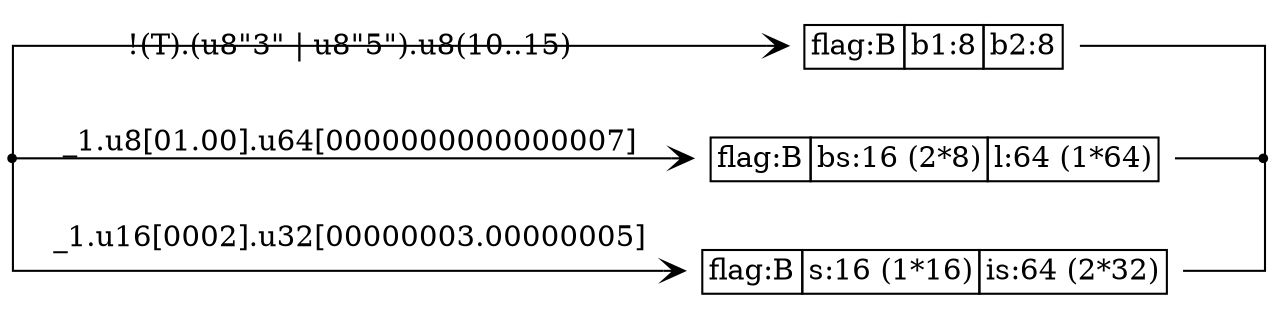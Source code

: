 digraph G {
  rankdir = LR;
  graph [splines=ortho];
  node [shape=plaintext];
  edge [arrowhead=vee];

  n0 [shape=point];
  n1 [label=<
    <TABLE BORDER="0" CELLBORDER="1" CELLSPACING="0" TOOLTIP="Foo.bazzz" HREF="#">
      <TR><TD>flag:B</TD><TD>b1:8</TD><TD>b2:8</TD></TR>
    </TABLE>
  >];
  n2 [label=<
    <TABLE BORDER="0" CELLBORDER="1" CELLSPACING="0" TOOLTIP="Foo.baz" HREF="#">
      <TR><TD>flag:B</TD><TD>bs:16 (2*8)</TD><TD>l:64 (1*64)</TD></TR>
    </TABLE>
  >];
  n3 [label=<
    <TABLE BORDER="0" CELLBORDER="1" CELLSPACING="0" TOOLTIP="Foo.bazz" HREF="#">
      <TR><TD>flag:B</TD><TD>s:16 (1*16)</TD><TD>is:64 (2*32)</TD></TR>
    </TABLE>
  >];
  n4 [shape=point];

  n0 -> n1 [label="!(T).(u8\"3\" | u8\"5\").u8(10..15)"];
  n0 -> n2 [label="_1.u8[01.00].u64[0000000000000007]"];
  n0 -> n3 [label="_1.u16[0002].u32[00000003.00000005]"];
  n3 -> n4 [arrowhead=none];
  n2 -> n4 [arrowhead=none];
  n1 -> n4 [arrowhead=none];
}